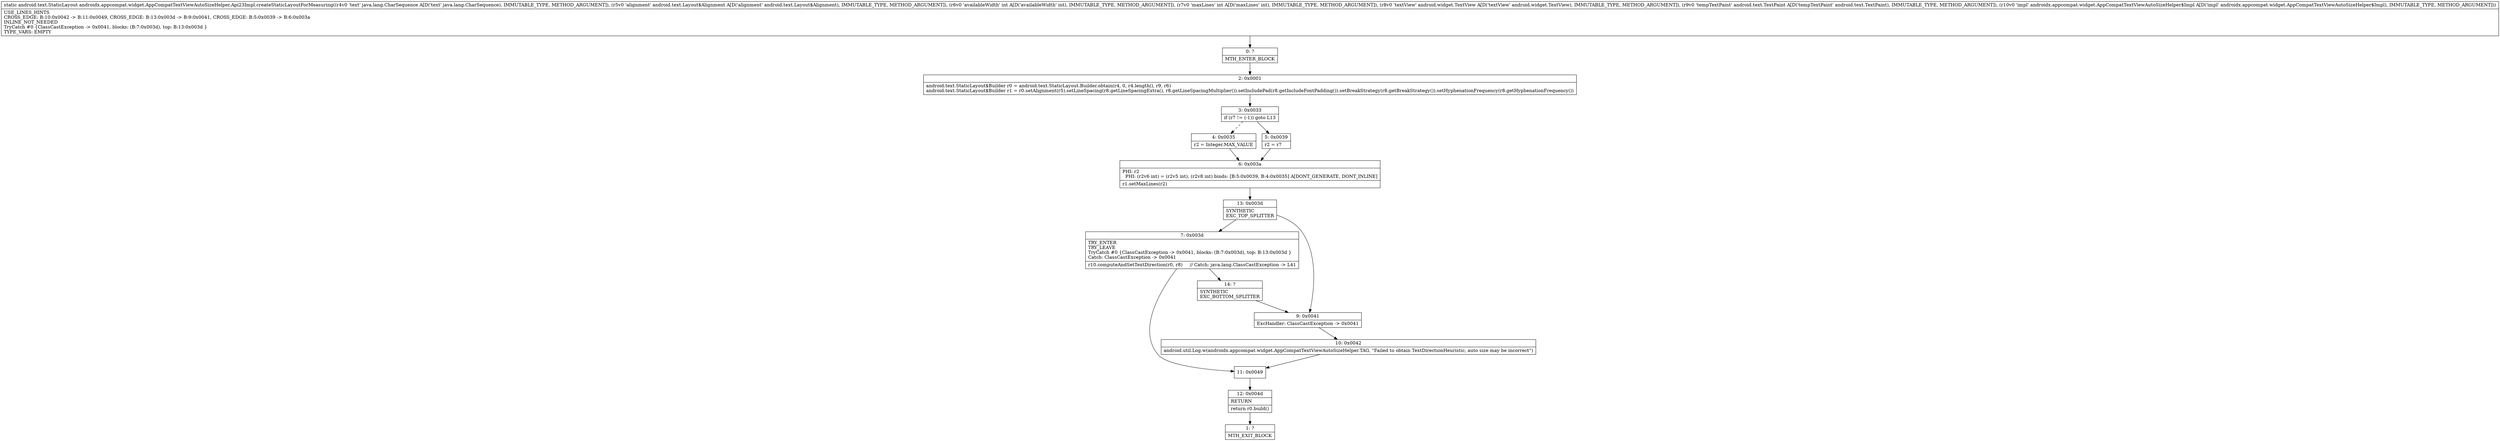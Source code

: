 digraph "CFG forandroidx.appcompat.widget.AppCompatTextViewAutoSizeHelper.Api23Impl.createStaticLayoutForMeasuring(Ljava\/lang\/CharSequence;Landroid\/text\/Layout$Alignment;IILandroid\/widget\/TextView;Landroid\/text\/TextPaint;Landroidx\/appcompat\/widget\/AppCompatTextViewAutoSizeHelper$Impl;)Landroid\/text\/StaticLayout;" {
Node_0 [shape=record,label="{0\:\ ?|MTH_ENTER_BLOCK\l}"];
Node_2 [shape=record,label="{2\:\ 0x0001|android.text.StaticLayout$Builder r0 = android.text.StaticLayout.Builder.obtain(r4, 0, r4.length(), r9, r6)\landroid.text.StaticLayout$Builder r1 = r0.setAlignment(r5).setLineSpacing(r8.getLineSpacingExtra(), r8.getLineSpacingMultiplier()).setIncludePad(r8.getIncludeFontPadding()).setBreakStrategy(r8.getBreakStrategy()).setHyphenationFrequency(r8.getHyphenationFrequency())\l}"];
Node_3 [shape=record,label="{3\:\ 0x0033|if (r7 != (\-1)) goto L13\l}"];
Node_4 [shape=record,label="{4\:\ 0x0035|r2 = Integer.MAX_VALUE\l}"];
Node_6 [shape=record,label="{6\:\ 0x003a|PHI: r2 \l  PHI: (r2v6 int) = (r2v5 int), (r2v8 int) binds: [B:5:0x0039, B:4:0x0035] A[DONT_GENERATE, DONT_INLINE]\l|r1.setMaxLines(r2)\l}"];
Node_13 [shape=record,label="{13\:\ 0x003d|SYNTHETIC\lEXC_TOP_SPLITTER\l}"];
Node_7 [shape=record,label="{7\:\ 0x003d|TRY_ENTER\lTRY_LEAVE\lTryCatch #0 \{ClassCastException \-\> 0x0041, blocks: (B:7:0x003d), top: B:13:0x003d \}\lCatch: ClassCastException \-\> 0x0041\l|r10.computeAndSetTextDirection(r0, r8)     \/\/ Catch: java.lang.ClassCastException \-\> L41\l}"];
Node_11 [shape=record,label="{11\:\ 0x0049}"];
Node_12 [shape=record,label="{12\:\ 0x004d|RETURN\l|return r0.build()\l}"];
Node_1 [shape=record,label="{1\:\ ?|MTH_EXIT_BLOCK\l}"];
Node_14 [shape=record,label="{14\:\ ?|SYNTHETIC\lEXC_BOTTOM_SPLITTER\l}"];
Node_9 [shape=record,label="{9\:\ 0x0041|ExcHandler: ClassCastException \-\> 0x0041\l}"];
Node_10 [shape=record,label="{10\:\ 0x0042|android.util.Log.w(androidx.appcompat.widget.AppCompatTextViewAutoSizeHelper.TAG, \"Failed to obtain TextDirectionHeuristic, auto size may be incorrect\")\l}"];
Node_5 [shape=record,label="{5\:\ 0x0039|r2 = r7\l}"];
MethodNode[shape=record,label="{static android.text.StaticLayout androidx.appcompat.widget.AppCompatTextViewAutoSizeHelper.Api23Impl.createStaticLayoutForMeasuring((r4v0 'text' java.lang.CharSequence A[D('text' java.lang.CharSequence), IMMUTABLE_TYPE, METHOD_ARGUMENT]), (r5v0 'alignment' android.text.Layout$Alignment A[D('alignment' android.text.Layout$Alignment), IMMUTABLE_TYPE, METHOD_ARGUMENT]), (r6v0 'availableWidth' int A[D('availableWidth' int), IMMUTABLE_TYPE, METHOD_ARGUMENT]), (r7v0 'maxLines' int A[D('maxLines' int), IMMUTABLE_TYPE, METHOD_ARGUMENT]), (r8v0 'textView' android.widget.TextView A[D('textView' android.widget.TextView), IMMUTABLE_TYPE, METHOD_ARGUMENT]), (r9v0 'tempTextPaint' android.text.TextPaint A[D('tempTextPaint' android.text.TextPaint), IMMUTABLE_TYPE, METHOD_ARGUMENT]), (r10v0 'impl' androidx.appcompat.widget.AppCompatTextViewAutoSizeHelper$Impl A[D('impl' androidx.appcompat.widget.AppCompatTextViewAutoSizeHelper$Impl), IMMUTABLE_TYPE, METHOD_ARGUMENT]))  | USE_LINES_HINTS\lCROSS_EDGE: B:10:0x0042 \-\> B:11:0x0049, CROSS_EDGE: B:13:0x003d \-\> B:9:0x0041, CROSS_EDGE: B:5:0x0039 \-\> B:6:0x003a\lINLINE_NOT_NEEDED\lTryCatch #0 \{ClassCastException \-\> 0x0041, blocks: (B:7:0x003d), top: B:13:0x003d \}\lTYPE_VARS: EMPTY\l}"];
MethodNode -> Node_0;Node_0 -> Node_2;
Node_2 -> Node_3;
Node_3 -> Node_4[style=dashed];
Node_3 -> Node_5;
Node_4 -> Node_6;
Node_6 -> Node_13;
Node_13 -> Node_7;
Node_13 -> Node_9;
Node_7 -> Node_11;
Node_7 -> Node_14;
Node_11 -> Node_12;
Node_12 -> Node_1;
Node_14 -> Node_9;
Node_9 -> Node_10;
Node_10 -> Node_11;
Node_5 -> Node_6;
}

